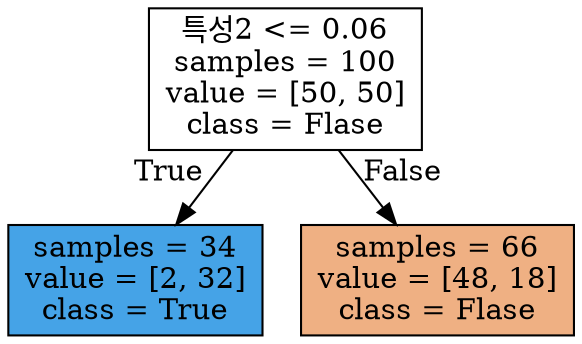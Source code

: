 digraph Tree {
node [shape=box, style="filled", color="black"] ;
0 [label="특성2 <= 0.06\nsamples = 100\nvalue = [50, 50]\nclass = Flase", fillcolor="#ffffff"] ;
1 [label="samples = 34\nvalue = [2, 32]\nclass = True", fillcolor="#45a3e7"] ;
0 -> 1 [labeldistance=2.5, labelangle=45, headlabel="True"] ;
2 [label="samples = 66\nvalue = [48, 18]\nclass = Flase", fillcolor="#efb083"] ;
0 -> 2 [labeldistance=2.5, labelangle=-45, headlabel="False"] ;
}